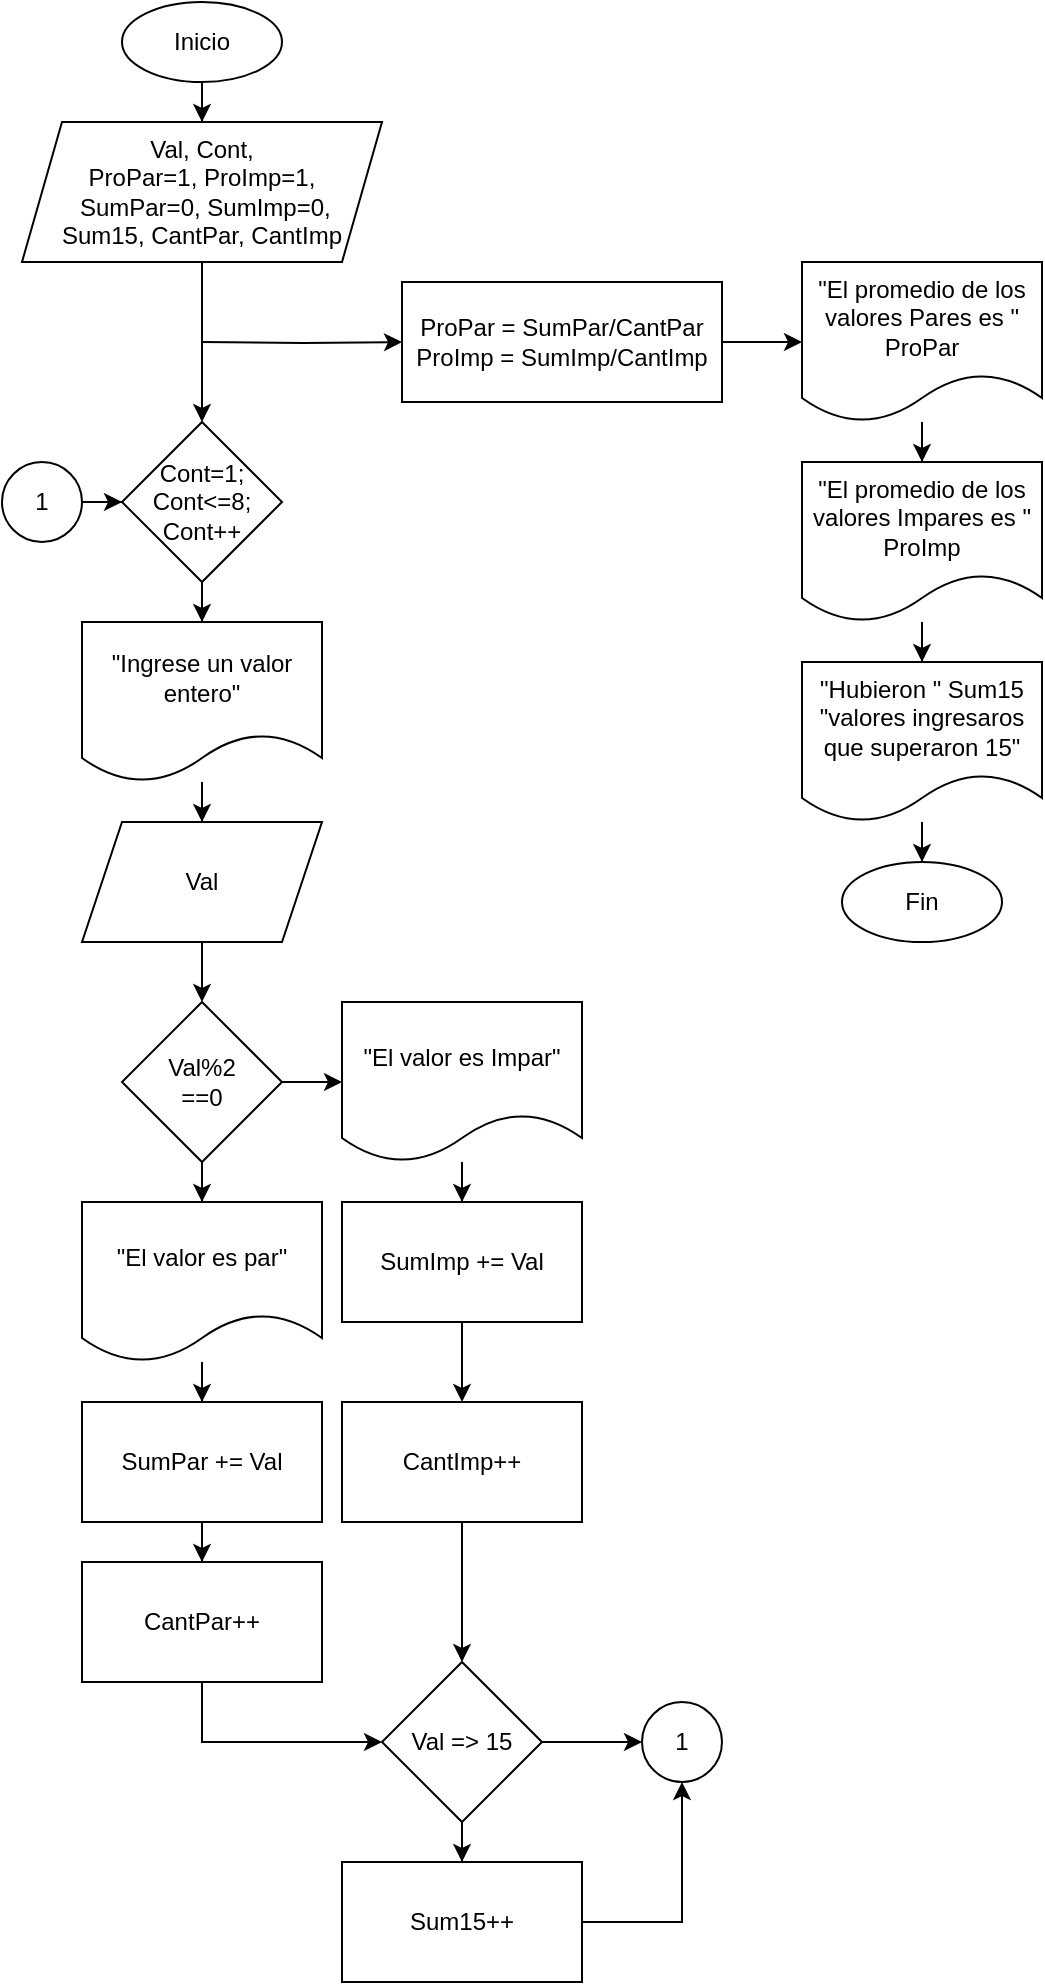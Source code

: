 <mxfile version="21.2.1" type="device">
  <diagram name="Page-1" id="ocAYI9pDW4dQGQofCPlS">
    <mxGraphModel dx="712" dy="835" grid="1" gridSize="10" guides="1" tooltips="1" connect="1" arrows="1" fold="1" page="1" pageScale="1" pageWidth="850" pageHeight="1100" math="0" shadow="0">
      <root>
        <mxCell id="0" />
        <mxCell id="1" parent="0" />
        <mxCell id="CUhzHair_5yWuqLiZI36-3" value="" style="edgeStyle=orthogonalEdgeStyle;rounded=0;orthogonalLoop=1;jettySize=auto;html=1;" parent="1" source="CUhzHair_5yWuqLiZI36-4" target="CUhzHair_5yWuqLiZI36-6" edge="1">
          <mxGeometry relative="1" as="geometry" />
        </mxCell>
        <mxCell id="CUhzHair_5yWuqLiZI36-4" value="Inicio" style="ellipse;whiteSpace=wrap;html=1;" parent="1" vertex="1">
          <mxGeometry x="100" y="10" width="80" height="40" as="geometry" />
        </mxCell>
        <mxCell id="CUhzHair_5yWuqLiZI36-5" value="" style="edgeStyle=orthogonalEdgeStyle;rounded=0;orthogonalLoop=1;jettySize=auto;html=1;" parent="1" source="CUhzHair_5yWuqLiZI36-6" target="CUhzHair_5yWuqLiZI36-8" edge="1">
          <mxGeometry relative="1" as="geometry" />
        </mxCell>
        <mxCell id="CUhzHair_5yWuqLiZI36-6" value="Val, Cont,&lt;br&gt;ProPar=1, ProImp=1,&lt;br&gt;&amp;nbsp;SumPar=0, SumImp=0,&lt;br&gt;Sum15, CantPar, CantImp" style="shape=parallelogram;perimeter=parallelogramPerimeter;whiteSpace=wrap;html=1;fixedSize=1;" parent="1" vertex="1">
          <mxGeometry x="50" y="70" width="180" height="70" as="geometry" />
        </mxCell>
        <mxCell id="CUhzHair_5yWuqLiZI36-7" value="" style="edgeStyle=orthogonalEdgeStyle;rounded=0;orthogonalLoop=1;jettySize=auto;html=1;" parent="1" source="CUhzHair_5yWuqLiZI36-8" target="CUhzHair_5yWuqLiZI36-10" edge="1">
          <mxGeometry relative="1" as="geometry" />
        </mxCell>
        <mxCell id="CUhzHair_5yWuqLiZI36-8" value="Cont=1;&lt;br&gt;Cont&amp;lt;=8;&lt;br&gt;Cont++" style="rhombus;whiteSpace=wrap;html=1;" parent="1" vertex="1">
          <mxGeometry x="100" y="220" width="80" height="80" as="geometry" />
        </mxCell>
        <mxCell id="CUhzHair_5yWuqLiZI36-9" value="" style="edgeStyle=orthogonalEdgeStyle;rounded=0;orthogonalLoop=1;jettySize=auto;html=1;" parent="1" source="CUhzHair_5yWuqLiZI36-10" target="CUhzHair_5yWuqLiZI36-12" edge="1">
          <mxGeometry relative="1" as="geometry" />
        </mxCell>
        <mxCell id="CUhzHair_5yWuqLiZI36-10" value="&quot;Ingrese un valor&lt;br&gt;entero&quot;" style="shape=document;whiteSpace=wrap;html=1;boundedLbl=1;" parent="1" vertex="1">
          <mxGeometry x="80" y="320" width="120" height="80" as="geometry" />
        </mxCell>
        <mxCell id="CUhzHair_5yWuqLiZI36-11" value="" style="edgeStyle=orthogonalEdgeStyle;rounded=0;orthogonalLoop=1;jettySize=auto;html=1;" parent="1" source="CUhzHair_5yWuqLiZI36-12" edge="1">
          <mxGeometry relative="1" as="geometry">
            <mxPoint x="140" y="510" as="targetPoint" />
          </mxGeometry>
        </mxCell>
        <mxCell id="CUhzHair_5yWuqLiZI36-12" value="Val" style="shape=parallelogram;perimeter=parallelogramPerimeter;whiteSpace=wrap;html=1;fixedSize=1;" parent="1" vertex="1">
          <mxGeometry x="80" y="420" width="120" height="60" as="geometry" />
        </mxCell>
        <mxCell id="CUhzHair_5yWuqLiZI36-14" value="" style="edgeStyle=orthogonalEdgeStyle;rounded=0;orthogonalLoop=1;jettySize=auto;html=1;entryX=0;entryY=0.5;entryDx=0;entryDy=0;" parent="1" edge="1" target="CUhzHair_5yWuqLiZI36-25">
          <mxGeometry relative="1" as="geometry">
            <mxPoint x="235" y="180" as="targetPoint" />
            <mxPoint x="140" y="180" as="sourcePoint" />
          </mxGeometry>
        </mxCell>
        <mxCell id="zJRK8sMUYYJQOt4oljLq-33" value="" style="edgeStyle=orthogonalEdgeStyle;rounded=0;orthogonalLoop=1;jettySize=auto;html=1;" edge="1" parent="1" source="CUhzHair_5yWuqLiZI36-20" target="zJRK8sMUYYJQOt4oljLq-32">
          <mxGeometry relative="1" as="geometry" />
        </mxCell>
        <mxCell id="CUhzHair_5yWuqLiZI36-20" value="SumPar += Val" style="rounded=0;whiteSpace=wrap;html=1;" parent="1" vertex="1">
          <mxGeometry x="80" y="710" width="120" height="60" as="geometry" />
        </mxCell>
        <mxCell id="zJRK8sMUYYJQOt4oljLq-17" value="" style="edgeStyle=orthogonalEdgeStyle;rounded=0;orthogonalLoop=1;jettySize=auto;html=1;" edge="1" parent="1" source="CUhzHair_5yWuqLiZI36-24" target="zJRK8sMUYYJQOt4oljLq-16">
          <mxGeometry relative="1" as="geometry" />
        </mxCell>
        <mxCell id="CUhzHair_5yWuqLiZI36-24" value="&quot;El promedio de los valores Pares es &quot; ProPar" style="shape=document;whiteSpace=wrap;html=1;boundedLbl=1;" parent="1" vertex="1">
          <mxGeometry x="440" y="140" width="120" height="80" as="geometry" />
        </mxCell>
        <mxCell id="CUhzHair_5yWuqLiZI36-26" value="" style="edgeStyle=orthogonalEdgeStyle;rounded=0;orthogonalLoop=1;jettySize=auto;html=1;" parent="1" source="CUhzHair_5yWuqLiZI36-25" target="CUhzHair_5yWuqLiZI36-24" edge="1">
          <mxGeometry relative="1" as="geometry" />
        </mxCell>
        <mxCell id="CUhzHair_5yWuqLiZI36-25" value="ProPar = SumPar/CantPar&lt;br&gt;ProImp = SumImp/CantImp" style="rounded=0;whiteSpace=wrap;html=1;" parent="1" vertex="1">
          <mxGeometry x="240" y="150" width="160" height="60" as="geometry" />
        </mxCell>
        <mxCell id="CUhzHair_5yWuqLiZI36-27" value="Fin" style="ellipse;whiteSpace=wrap;html=1;" parent="1" vertex="1">
          <mxGeometry x="460" y="440" width="80" height="40" as="geometry" />
        </mxCell>
        <mxCell id="zJRK8sMUYYJQOt4oljLq-3" value="" style="edgeStyle=orthogonalEdgeStyle;rounded=0;orthogonalLoop=1;jettySize=auto;html=1;" edge="1" parent="1" source="zJRK8sMUYYJQOt4oljLq-1" target="zJRK8sMUYYJQOt4oljLq-2">
          <mxGeometry relative="1" as="geometry" />
        </mxCell>
        <mxCell id="zJRK8sMUYYJQOt4oljLq-7" value="" style="edgeStyle=orthogonalEdgeStyle;rounded=0;orthogonalLoop=1;jettySize=auto;html=1;" edge="1" parent="1" source="zJRK8sMUYYJQOt4oljLq-1" target="zJRK8sMUYYJQOt4oljLq-4">
          <mxGeometry relative="1" as="geometry" />
        </mxCell>
        <mxCell id="zJRK8sMUYYJQOt4oljLq-1" value="Val%2&lt;br&gt;==0" style="rhombus;whiteSpace=wrap;html=1;" vertex="1" parent="1">
          <mxGeometry x="100" y="510" width="80" height="80" as="geometry" />
        </mxCell>
        <mxCell id="zJRK8sMUYYJQOt4oljLq-8" value="" style="edgeStyle=orthogonalEdgeStyle;rounded=0;orthogonalLoop=1;jettySize=auto;html=1;" edge="1" parent="1" source="zJRK8sMUYYJQOt4oljLq-2" target="CUhzHair_5yWuqLiZI36-20">
          <mxGeometry relative="1" as="geometry" />
        </mxCell>
        <mxCell id="zJRK8sMUYYJQOt4oljLq-2" value="&quot;El valor es par&quot;" style="shape=document;whiteSpace=wrap;html=1;boundedLbl=1;" vertex="1" parent="1">
          <mxGeometry x="80" y="610" width="120" height="80" as="geometry" />
        </mxCell>
        <mxCell id="zJRK8sMUYYJQOt4oljLq-6" value="" style="edgeStyle=orthogonalEdgeStyle;rounded=0;orthogonalLoop=1;jettySize=auto;html=1;" edge="1" parent="1" source="zJRK8sMUYYJQOt4oljLq-4" target="zJRK8sMUYYJQOt4oljLq-5">
          <mxGeometry relative="1" as="geometry" />
        </mxCell>
        <mxCell id="zJRK8sMUYYJQOt4oljLq-4" value="&quot;El valor es Impar&quot;" style="shape=document;whiteSpace=wrap;html=1;boundedLbl=1;" vertex="1" parent="1">
          <mxGeometry x="210" y="510" width="120" height="80" as="geometry" />
        </mxCell>
        <mxCell id="zJRK8sMUYYJQOt4oljLq-38" value="" style="edgeStyle=orthogonalEdgeStyle;rounded=0;orthogonalLoop=1;jettySize=auto;html=1;" edge="1" parent="1" source="zJRK8sMUYYJQOt4oljLq-5" target="zJRK8sMUYYJQOt4oljLq-34">
          <mxGeometry relative="1" as="geometry" />
        </mxCell>
        <mxCell id="zJRK8sMUYYJQOt4oljLq-5" value="SumImp += Val" style="rounded=0;whiteSpace=wrap;html=1;" vertex="1" parent="1">
          <mxGeometry x="210" y="610" width="120" height="60" as="geometry" />
        </mxCell>
        <mxCell id="zJRK8sMUYYJQOt4oljLq-11" value="" style="edgeStyle=orthogonalEdgeStyle;rounded=0;orthogonalLoop=1;jettySize=auto;html=1;" edge="1" parent="1" source="zJRK8sMUYYJQOt4oljLq-10" target="CUhzHair_5yWuqLiZI36-8">
          <mxGeometry relative="1" as="geometry" />
        </mxCell>
        <mxCell id="zJRK8sMUYYJQOt4oljLq-10" value="1" style="ellipse;whiteSpace=wrap;html=1;aspect=fixed;" vertex="1" parent="1">
          <mxGeometry x="40" y="240" width="40" height="40" as="geometry" />
        </mxCell>
        <mxCell id="zJRK8sMUYYJQOt4oljLq-12" value="1" style="ellipse;whiteSpace=wrap;html=1;aspect=fixed;" vertex="1" parent="1">
          <mxGeometry x="360" y="860" width="40" height="40" as="geometry" />
        </mxCell>
        <mxCell id="zJRK8sMUYYJQOt4oljLq-30" value="" style="edgeStyle=orthogonalEdgeStyle;rounded=0;orthogonalLoop=1;jettySize=auto;html=1;" edge="1" parent="1" source="zJRK8sMUYYJQOt4oljLq-16" target="zJRK8sMUYYJQOt4oljLq-29">
          <mxGeometry relative="1" as="geometry" />
        </mxCell>
        <mxCell id="zJRK8sMUYYJQOt4oljLq-16" value="&quot;El promedio de los valores Impares es &quot; ProImp" style="shape=document;whiteSpace=wrap;html=1;boundedLbl=1;" vertex="1" parent="1">
          <mxGeometry x="440" y="240" width="120" height="80" as="geometry" />
        </mxCell>
        <mxCell id="zJRK8sMUYYJQOt4oljLq-25" value="" style="edgeStyle=orthogonalEdgeStyle;rounded=0;orthogonalLoop=1;jettySize=auto;html=1;" edge="1" parent="1" source="zJRK8sMUYYJQOt4oljLq-19" target="zJRK8sMUYYJQOt4oljLq-24">
          <mxGeometry relative="1" as="geometry" />
        </mxCell>
        <mxCell id="zJRK8sMUYYJQOt4oljLq-26" value="" style="edgeStyle=orthogonalEdgeStyle;rounded=0;orthogonalLoop=1;jettySize=auto;html=1;" edge="1" parent="1" source="zJRK8sMUYYJQOt4oljLq-19" target="zJRK8sMUYYJQOt4oljLq-12">
          <mxGeometry relative="1" as="geometry" />
        </mxCell>
        <mxCell id="zJRK8sMUYYJQOt4oljLq-19" value="Val =&amp;gt; 15" style="rhombus;whiteSpace=wrap;html=1;" vertex="1" parent="1">
          <mxGeometry x="230" y="840" width="80" height="80" as="geometry" />
        </mxCell>
        <mxCell id="zJRK8sMUYYJQOt4oljLq-28" value="" style="edgeStyle=orthogonalEdgeStyle;rounded=0;orthogonalLoop=1;jettySize=auto;html=1;entryX=0.5;entryY=1;entryDx=0;entryDy=0;" edge="1" parent="1" source="zJRK8sMUYYJQOt4oljLq-24" target="zJRK8sMUYYJQOt4oljLq-12">
          <mxGeometry relative="1" as="geometry">
            <mxPoint x="270" y="1130" as="targetPoint" />
          </mxGeometry>
        </mxCell>
        <mxCell id="zJRK8sMUYYJQOt4oljLq-24" value="Sum15++" style="rounded=0;whiteSpace=wrap;html=1;" vertex="1" parent="1">
          <mxGeometry x="210" y="940" width="120" height="60" as="geometry" />
        </mxCell>
        <mxCell id="zJRK8sMUYYJQOt4oljLq-31" value="" style="edgeStyle=orthogonalEdgeStyle;rounded=0;orthogonalLoop=1;jettySize=auto;html=1;" edge="1" parent="1" source="zJRK8sMUYYJQOt4oljLq-29" target="CUhzHair_5yWuqLiZI36-27">
          <mxGeometry relative="1" as="geometry" />
        </mxCell>
        <mxCell id="zJRK8sMUYYJQOt4oljLq-29" value="&quot;Hubieron &quot; Sum15 &quot;valores ingresaros que superaron 15&quot;" style="shape=document;whiteSpace=wrap;html=1;boundedLbl=1;" vertex="1" parent="1">
          <mxGeometry x="440" y="340" width="120" height="80" as="geometry" />
        </mxCell>
        <mxCell id="zJRK8sMUYYJQOt4oljLq-37" value="" style="edgeStyle=orthogonalEdgeStyle;rounded=0;orthogonalLoop=1;jettySize=auto;html=1;" edge="1" parent="1" source="zJRK8sMUYYJQOt4oljLq-32" target="zJRK8sMUYYJQOt4oljLq-19">
          <mxGeometry relative="1" as="geometry">
            <mxPoint x="140" y="920" as="targetPoint" />
            <Array as="points">
              <mxPoint x="140" y="880" />
            </Array>
          </mxGeometry>
        </mxCell>
        <mxCell id="zJRK8sMUYYJQOt4oljLq-32" value="CantPar++" style="rounded=0;whiteSpace=wrap;html=1;" vertex="1" parent="1">
          <mxGeometry x="80" y="790" width="120" height="60" as="geometry" />
        </mxCell>
        <mxCell id="zJRK8sMUYYJQOt4oljLq-35" value="" style="edgeStyle=orthogonalEdgeStyle;rounded=0;orthogonalLoop=1;jettySize=auto;html=1;" edge="1" parent="1" source="zJRK8sMUYYJQOt4oljLq-34" target="zJRK8sMUYYJQOt4oljLq-19">
          <mxGeometry relative="1" as="geometry" />
        </mxCell>
        <mxCell id="zJRK8sMUYYJQOt4oljLq-34" value="CantImp++" style="rounded=0;whiteSpace=wrap;html=1;" vertex="1" parent="1">
          <mxGeometry x="210" y="710" width="120" height="60" as="geometry" />
        </mxCell>
      </root>
    </mxGraphModel>
  </diagram>
</mxfile>
